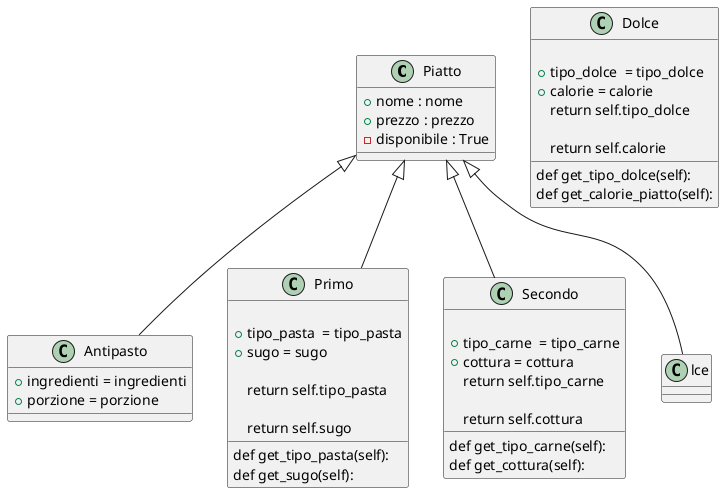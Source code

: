 @startuml es8
class Piatto{
    +nome : nome
    +prezzo : prezzo
    -disponibile : True
}
class Antipasto{
    +ingredienti = ingredienti
    +porzione = porzione
}
class Primo{
    
        
        +tipo_pasta  = tipo_pasta 
        +sugo = sugo
    
    def get_tipo_pasta(self):
        return self.tipo_pasta

    def get_sugo(self):
        return self.sugo
}
class Secondo{
    
       
        +tipo_carne  = tipo_carne 
        +cottura = cottura
    def get_tipo_carne(self):
        return self.tipo_carne

    def get_cottura(self):
        return self.cottura
}
class Dolce{
    
       
        +tipo_dolce  = tipo_dolce 
        +calorie = calorie
    def get_tipo_dolce(self):
        return self.tipo_dolce

    def get_calorie_piatto(self):
        return self.calorie
}
Piatto<|--Antipasto
Piatto<|--Primo
Piatto<|--Secondo
Piatto<|--Dolce
@enduml